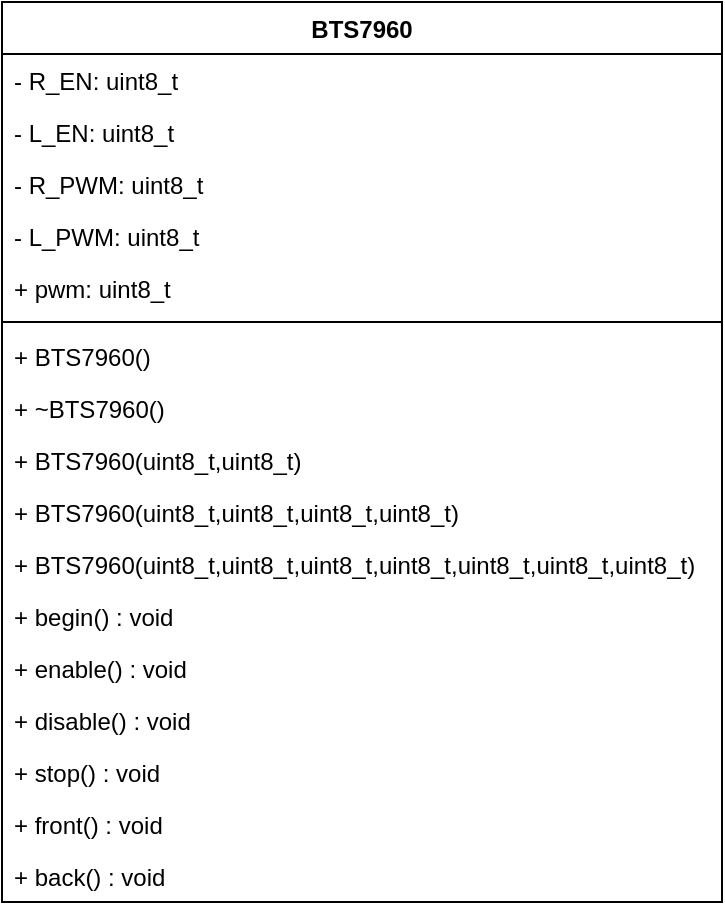 <mxfile version="20.5.1" type="device"><diagram id="a71T-juBMoafBvRGee85" name="Page-1"><mxGraphModel dx="773" dy="619" grid="1" gridSize="10" guides="1" tooltips="1" connect="1" arrows="1" fold="1" page="1" pageScale="1" pageWidth="827" pageHeight="1169" math="0" shadow="0"><root><mxCell id="0"/><mxCell id="1" parent="0"/><mxCell id="zY99CA9iGtrf4-XB8l42-1" value="BTS7960" style="swimlane;fontStyle=1;align=center;verticalAlign=top;childLayout=stackLayout;horizontal=1;startSize=26;horizontalStack=0;resizeParent=1;resizeParentMax=0;resizeLast=0;collapsible=1;marginBottom=0;" vertex="1" parent="1"><mxGeometry x="310" y="100" width="360" height="450" as="geometry"/></mxCell><mxCell id="zY99CA9iGtrf4-XB8l42-2" value="- R_EN: uint8_t" style="text;strokeColor=none;fillColor=none;align=left;verticalAlign=top;spacingLeft=4;spacingRight=4;overflow=hidden;rotatable=0;points=[[0,0.5],[1,0.5]];portConstraint=eastwest;" vertex="1" parent="zY99CA9iGtrf4-XB8l42-1"><mxGeometry y="26" width="360" height="26" as="geometry"/></mxCell><mxCell id="zY99CA9iGtrf4-XB8l42-5" value="- L_EN: uint8_t" style="text;strokeColor=none;fillColor=none;align=left;verticalAlign=top;spacingLeft=4;spacingRight=4;overflow=hidden;rotatable=0;points=[[0,0.5],[1,0.5]];portConstraint=eastwest;" vertex="1" parent="zY99CA9iGtrf4-XB8l42-1"><mxGeometry y="52" width="360" height="26" as="geometry"/></mxCell><mxCell id="zY99CA9iGtrf4-XB8l42-6" value="- R_PWM: uint8_t" style="text;strokeColor=none;fillColor=none;align=left;verticalAlign=top;spacingLeft=4;spacingRight=4;overflow=hidden;rotatable=0;points=[[0,0.5],[1,0.5]];portConstraint=eastwest;" vertex="1" parent="zY99CA9iGtrf4-XB8l42-1"><mxGeometry y="78" width="360" height="26" as="geometry"/></mxCell><mxCell id="zY99CA9iGtrf4-XB8l42-7" value="- L_PWM: uint8_t" style="text;strokeColor=none;fillColor=none;align=left;verticalAlign=top;spacingLeft=4;spacingRight=4;overflow=hidden;rotatable=0;points=[[0,0.5],[1,0.5]];portConstraint=eastwest;" vertex="1" parent="zY99CA9iGtrf4-XB8l42-1"><mxGeometry y="104" width="360" height="26" as="geometry"/></mxCell><mxCell id="zY99CA9iGtrf4-XB8l42-8" value="+ pwm: uint8_t" style="text;strokeColor=none;fillColor=none;align=left;verticalAlign=top;spacingLeft=4;spacingRight=4;overflow=hidden;rotatable=0;points=[[0,0.5],[1,0.5]];portConstraint=eastwest;" vertex="1" parent="zY99CA9iGtrf4-XB8l42-1"><mxGeometry y="130" width="360" height="26" as="geometry"/></mxCell><mxCell id="zY99CA9iGtrf4-XB8l42-3" value="" style="line;strokeWidth=1;fillColor=none;align=left;verticalAlign=middle;spacingTop=-1;spacingLeft=3;spacingRight=3;rotatable=0;labelPosition=right;points=[];portConstraint=eastwest;strokeColor=inherit;" vertex="1" parent="zY99CA9iGtrf4-XB8l42-1"><mxGeometry y="156" width="360" height="8" as="geometry"/></mxCell><mxCell id="zY99CA9iGtrf4-XB8l42-4" value="+ BTS7960()" style="text;strokeColor=none;fillColor=none;align=left;verticalAlign=top;spacingLeft=4;spacingRight=4;overflow=hidden;rotatable=0;points=[[0,0.5],[1,0.5]];portConstraint=eastwest;" vertex="1" parent="zY99CA9iGtrf4-XB8l42-1"><mxGeometry y="164" width="360" height="26" as="geometry"/></mxCell><mxCell id="zY99CA9iGtrf4-XB8l42-12" value="+ ~BTS7960()" style="text;strokeColor=none;fillColor=none;align=left;verticalAlign=top;spacingLeft=4;spacingRight=4;overflow=hidden;rotatable=0;points=[[0,0.5],[1,0.5]];portConstraint=eastwest;" vertex="1" parent="zY99CA9iGtrf4-XB8l42-1"><mxGeometry y="190" width="360" height="26" as="geometry"/></mxCell><mxCell id="zY99CA9iGtrf4-XB8l42-9" value="+ BTS7960(uint8_t,uint8_t)" style="text;strokeColor=none;fillColor=none;align=left;verticalAlign=top;spacingLeft=4;spacingRight=4;overflow=hidden;rotatable=0;points=[[0,0.5],[1,0.5]];portConstraint=eastwest;" vertex="1" parent="zY99CA9iGtrf4-XB8l42-1"><mxGeometry y="216" width="360" height="26" as="geometry"/></mxCell><mxCell id="zY99CA9iGtrf4-XB8l42-10" value="+ BTS7960(uint8_t,uint8_t,uint8_t,uint8_t)" style="text;strokeColor=none;fillColor=none;align=left;verticalAlign=top;spacingLeft=4;spacingRight=4;overflow=hidden;rotatable=0;points=[[0,0.5],[1,0.5]];portConstraint=eastwest;" vertex="1" parent="zY99CA9iGtrf4-XB8l42-1"><mxGeometry y="242" width="360" height="26" as="geometry"/></mxCell><mxCell id="zY99CA9iGtrf4-XB8l42-11" value="+ BTS7960(uint8_t,uint8_t,uint8_t,uint8_t,uint8_t,uint8_t,uint8_t)" style="text;strokeColor=none;fillColor=none;align=left;verticalAlign=top;spacingLeft=4;spacingRight=4;overflow=hidden;rotatable=0;points=[[0,0.5],[1,0.5]];portConstraint=eastwest;" vertex="1" parent="zY99CA9iGtrf4-XB8l42-1"><mxGeometry y="268" width="360" height="26" as="geometry"/></mxCell><mxCell id="zY99CA9iGtrf4-XB8l42-13" value="+ begin() : void" style="text;strokeColor=none;fillColor=none;align=left;verticalAlign=top;spacingLeft=4;spacingRight=4;overflow=hidden;rotatable=0;points=[[0,0.5],[1,0.5]];portConstraint=eastwest;" vertex="1" parent="zY99CA9iGtrf4-XB8l42-1"><mxGeometry y="294" width="360" height="26" as="geometry"/></mxCell><mxCell id="zY99CA9iGtrf4-XB8l42-14" value="+ enable() : void" style="text;strokeColor=none;fillColor=none;align=left;verticalAlign=top;spacingLeft=4;spacingRight=4;overflow=hidden;rotatable=0;points=[[0,0.5],[1,0.5]];portConstraint=eastwest;" vertex="1" parent="zY99CA9iGtrf4-XB8l42-1"><mxGeometry y="320" width="360" height="26" as="geometry"/></mxCell><mxCell id="zY99CA9iGtrf4-XB8l42-15" value="+ disable() : void" style="text;strokeColor=none;fillColor=none;align=left;verticalAlign=top;spacingLeft=4;spacingRight=4;overflow=hidden;rotatable=0;points=[[0,0.5],[1,0.5]];portConstraint=eastwest;" vertex="1" parent="zY99CA9iGtrf4-XB8l42-1"><mxGeometry y="346" width="360" height="26" as="geometry"/></mxCell><mxCell id="zY99CA9iGtrf4-XB8l42-16" value="+ stop() : void" style="text;strokeColor=none;fillColor=none;align=left;verticalAlign=top;spacingLeft=4;spacingRight=4;overflow=hidden;rotatable=0;points=[[0,0.5],[1,0.5]];portConstraint=eastwest;" vertex="1" parent="zY99CA9iGtrf4-XB8l42-1"><mxGeometry y="372" width="360" height="26" as="geometry"/></mxCell><mxCell id="zY99CA9iGtrf4-XB8l42-17" value="+ front() : void" style="text;strokeColor=none;fillColor=none;align=left;verticalAlign=top;spacingLeft=4;spacingRight=4;overflow=hidden;rotatable=0;points=[[0,0.5],[1,0.5]];portConstraint=eastwest;" vertex="1" parent="zY99CA9iGtrf4-XB8l42-1"><mxGeometry y="398" width="360" height="26" as="geometry"/></mxCell><mxCell id="zY99CA9iGtrf4-XB8l42-18" value="+ back() : void" style="text;strokeColor=none;fillColor=none;align=left;verticalAlign=top;spacingLeft=4;spacingRight=4;overflow=hidden;rotatable=0;points=[[0,0.5],[1,0.5]];portConstraint=eastwest;" vertex="1" parent="zY99CA9iGtrf4-XB8l42-1"><mxGeometry y="424" width="360" height="26" as="geometry"/></mxCell></root></mxGraphModel></diagram></mxfile>